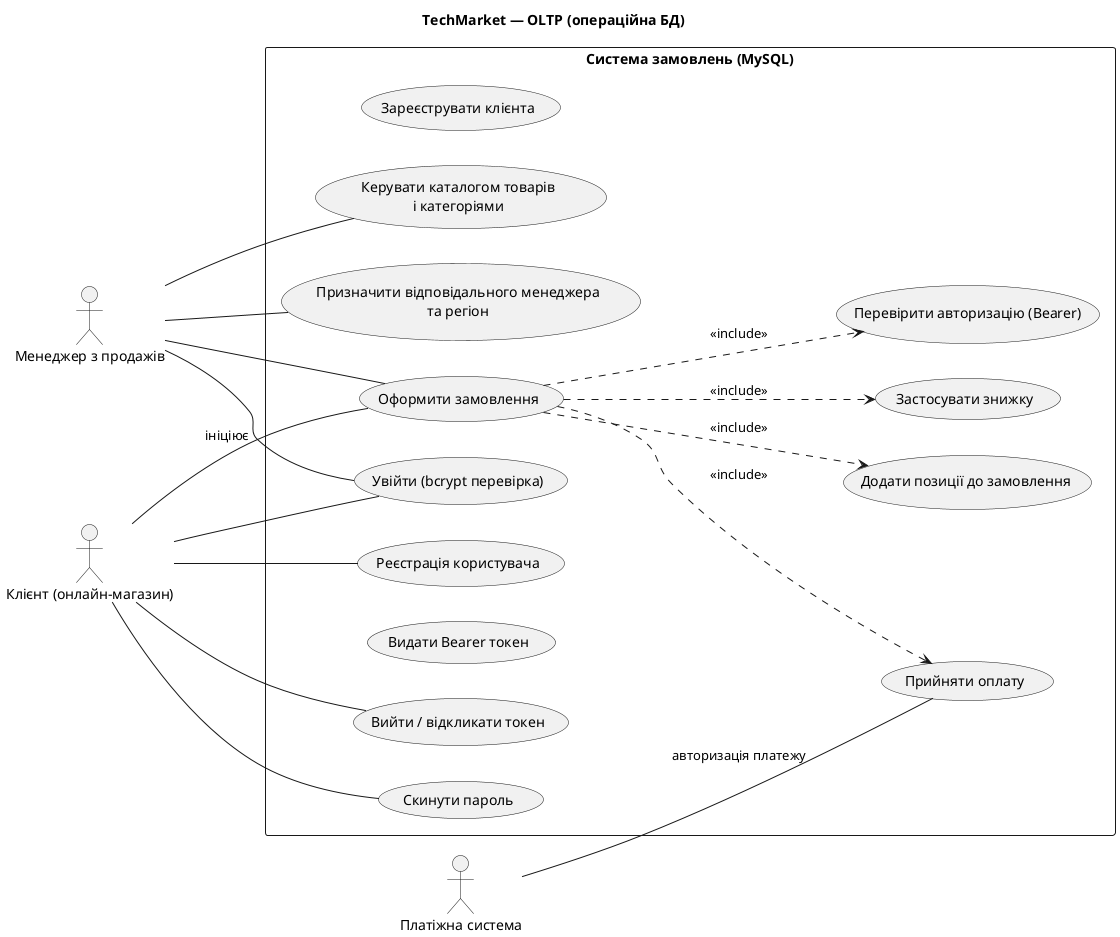 @startuml TechMarket_OLTP
title TechMarket — OLTP (операційна БД)
left to right direction

actor "Менеджер з продажів" as Sales
actor "Клієнт (онлайн-магазин)" as Customer
actor "Платіжна система" as PSP

rectangle "Система замовлень (MySQL)" {
  usecase "Зареєструвати клієнта" as U1
  usecase "Керувати каталогом товарів\nі категоріями" as U2
  usecase "Оформити замовлення" as U3
  usecase "Додати позиції до замовлення" as U3a
  usecase "Застосувати знижку" as U3b
  usecase "Прийняти оплату" as U4
  usecase "Призначити відповідального менеджера\nта регіон" as U5

  ' Auth use cases (bcrypt + Bearer)
  usecase "Реєстрація користувача" as UA1
  usecase "Увійти (bcrypt перевірка)" as UA2
  usecase "Видати Bearer токен" as UA3
  usecase "Перевірити авторизацію (Bearer)" as UA4
  usecase "Вийти / відкликати токен" as UA5
  usecase "Скинути пароль" as UA6
}

U3 ..> U3a : <<include>>
U3 ..> U3b : <<include>>
U3 ..> U4 : <<include>>
U3 ..> UA4 : <<include>>

Sales -- U2
Sales -- U3
Sales -- U5
Customer -- U3 : ініціює
PSP -- U4 : авторизація платежу

Customer -- UA1
Customer -- UA2
Sales -- UA2
Customer -- UA5
Customer -- UA6

@enduml
